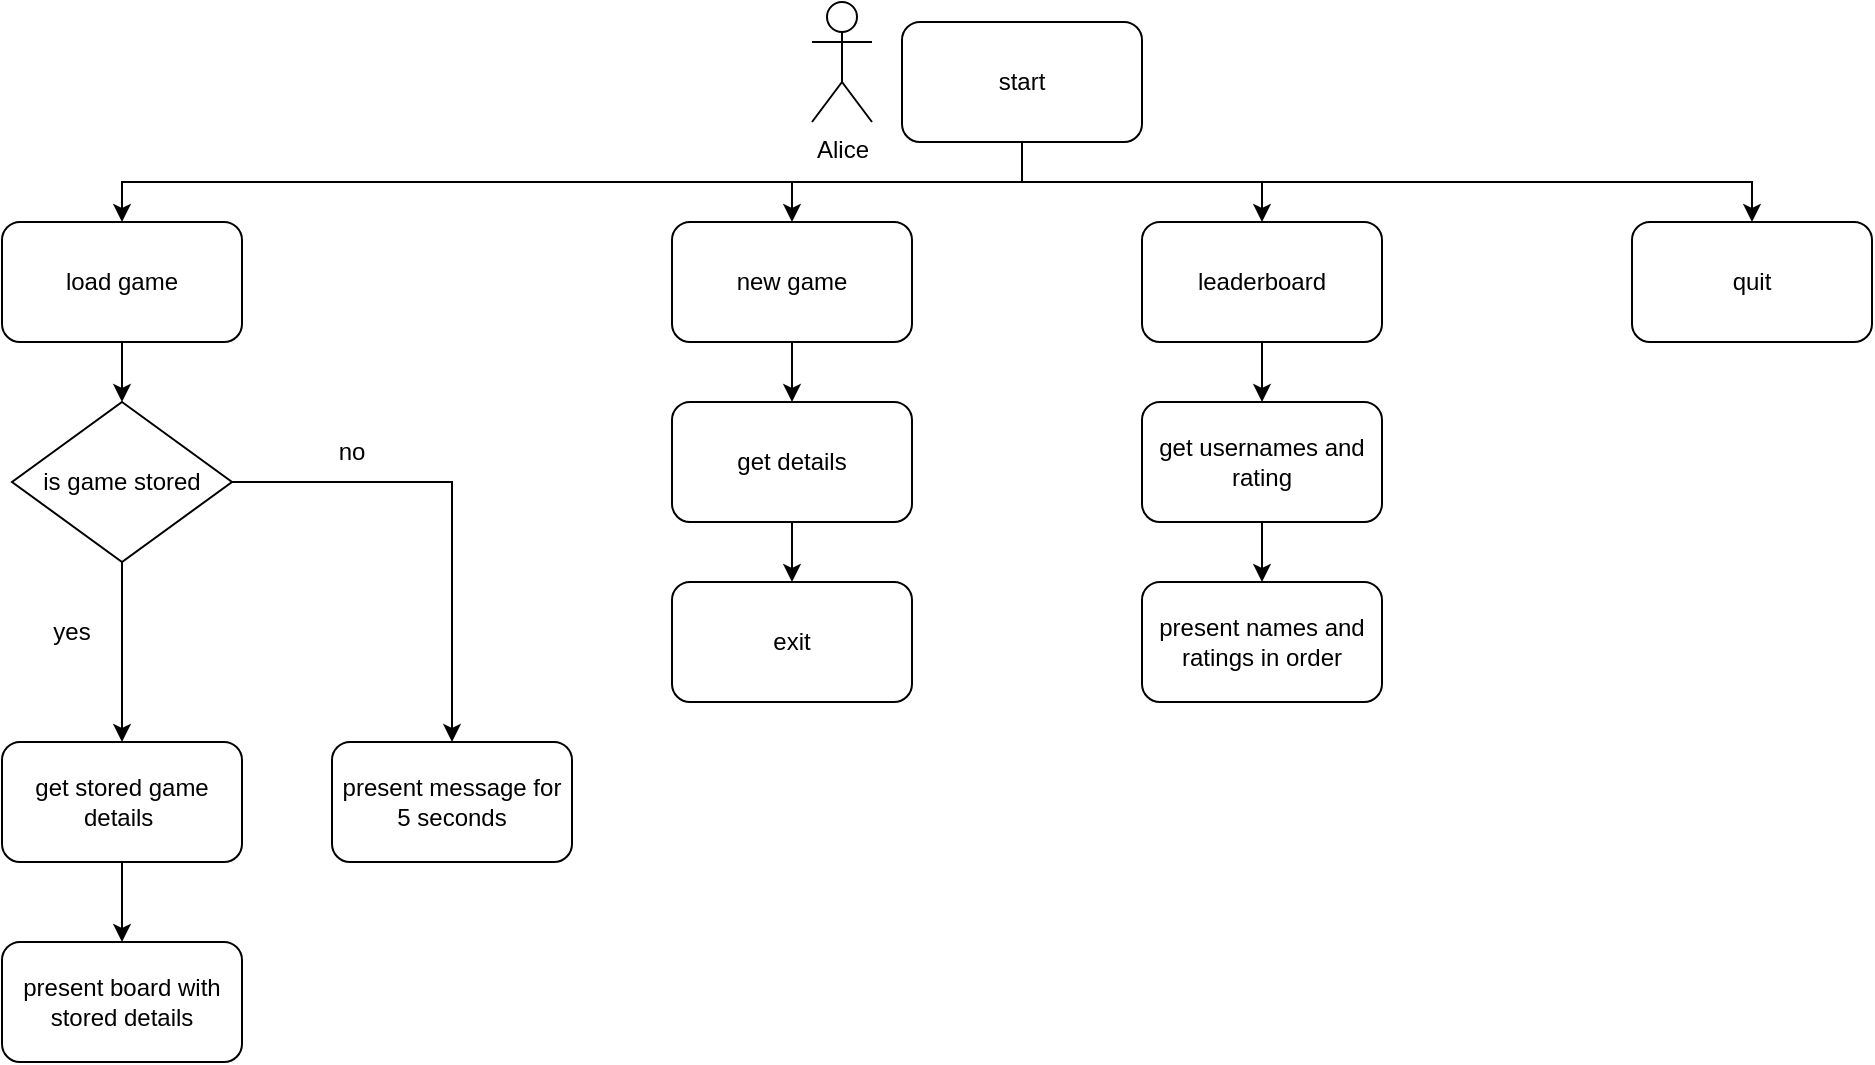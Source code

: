 <mxfile version="15.6.6" type="github">
  <diagram id="RePcvV-Nt9we-_p8wogs" name="Page-1">
    <mxGraphModel dx="2272" dy="794" grid="1" gridSize="10" guides="1" tooltips="1" connect="1" arrows="1" fold="1" page="1" pageScale="1" pageWidth="850" pageHeight="1100" math="0" shadow="0">
      <root>
        <mxCell id="0" />
        <mxCell id="1" parent="0" />
        <mxCell id="9h44fmpicld-Fqoxd7rJ-7" style="edgeStyle=orthogonalEdgeStyle;rounded=0;orthogonalLoop=1;jettySize=auto;html=1;fontColor=default;" parent="1" source="9h44fmpicld-Fqoxd7rJ-1" target="9h44fmpicld-Fqoxd7rJ-3" edge="1">
          <mxGeometry relative="1" as="geometry" />
        </mxCell>
        <mxCell id="9h44fmpicld-Fqoxd7rJ-9" style="edgeStyle=orthogonalEdgeStyle;rounded=0;orthogonalLoop=1;jettySize=auto;html=1;labelBackgroundColor=default;fontColor=default;strokeColor=default;" parent="1" source="9h44fmpicld-Fqoxd7rJ-1" target="9h44fmpicld-Fqoxd7rJ-4" edge="1">
          <mxGeometry relative="1" as="geometry" />
        </mxCell>
        <mxCell id="9h44fmpicld-Fqoxd7rJ-10" style="edgeStyle=orthogonalEdgeStyle;rounded=0;orthogonalLoop=1;jettySize=auto;html=1;entryX=0.5;entryY=0;entryDx=0;entryDy=0;labelBackgroundColor=default;fontColor=default;strokeColor=default;" parent="1" source="9h44fmpicld-Fqoxd7rJ-1" target="9h44fmpicld-Fqoxd7rJ-6" edge="1">
          <mxGeometry relative="1" as="geometry">
            <Array as="points">
              <mxPoint x="425" y="110" />
              <mxPoint x="790" y="110" />
            </Array>
          </mxGeometry>
        </mxCell>
        <mxCell id="9h44fmpicld-Fqoxd7rJ-38" style="edgeStyle=orthogonalEdgeStyle;rounded=0;orthogonalLoop=1;jettySize=auto;html=1;labelBackgroundColor=default;fontColor=default;strokeColor=default;" parent="1" source="9h44fmpicld-Fqoxd7rJ-1" target="9h44fmpicld-Fqoxd7rJ-2" edge="1">
          <mxGeometry relative="1" as="geometry">
            <Array as="points">
              <mxPoint x="425" y="110" />
              <mxPoint x="-25" y="110" />
            </Array>
          </mxGeometry>
        </mxCell>
        <mxCell id="9h44fmpicld-Fqoxd7rJ-1" value="start" style="rounded=1;whiteSpace=wrap;html=1;fillColor=default;strokeColor=default;fontColor=default;" parent="1" vertex="1">
          <mxGeometry x="365" y="30" width="120" height="60" as="geometry" />
        </mxCell>
        <mxCell id="9h44fmpicld-Fqoxd7rJ-25" style="edgeStyle=orthogonalEdgeStyle;rounded=0;orthogonalLoop=1;jettySize=auto;html=1;labelBackgroundColor=default;fontColor=default;strokeColor=default;" parent="1" source="9h44fmpicld-Fqoxd7rJ-2" target="9h44fmpicld-Fqoxd7rJ-24" edge="1">
          <mxGeometry relative="1" as="geometry" />
        </mxCell>
        <mxCell id="9h44fmpicld-Fqoxd7rJ-2" value="load game" style="rounded=1;whiteSpace=wrap;html=1;fontColor=default;strokeColor=default;fillColor=default;labelBackgroundColor=default;" parent="1" vertex="1">
          <mxGeometry x="-85" y="130" width="120" height="60" as="geometry" />
        </mxCell>
        <mxCell id="9h44fmpicld-Fqoxd7rJ-13" style="edgeStyle=orthogonalEdgeStyle;rounded=0;orthogonalLoop=1;jettySize=auto;html=1;labelBackgroundColor=default;fontColor=default;strokeColor=default;" parent="1" source="9h44fmpicld-Fqoxd7rJ-3" target="9h44fmpicld-Fqoxd7rJ-12" edge="1">
          <mxGeometry relative="1" as="geometry" />
        </mxCell>
        <mxCell id="9h44fmpicld-Fqoxd7rJ-3" value="new game" style="rounded=1;whiteSpace=wrap;html=1;fontColor=default;strokeColor=default;fillColor=default;" parent="1" vertex="1">
          <mxGeometry x="250" y="130" width="120" height="60" as="geometry" />
        </mxCell>
        <mxCell id="9h44fmpicld-Fqoxd7rJ-19" style="edgeStyle=orthogonalEdgeStyle;rounded=0;orthogonalLoop=1;jettySize=auto;html=1;labelBackgroundColor=default;fontColor=default;strokeColor=default;" parent="1" source="9h44fmpicld-Fqoxd7rJ-4" target="9h44fmpicld-Fqoxd7rJ-16" edge="1">
          <mxGeometry relative="1" as="geometry" />
        </mxCell>
        <mxCell id="9h44fmpicld-Fqoxd7rJ-4" value="leaderboard" style="rounded=1;whiteSpace=wrap;html=1;fontColor=default;strokeColor=default;fillColor=default;" parent="1" vertex="1">
          <mxGeometry x="485" y="130" width="120" height="60" as="geometry" />
        </mxCell>
        <mxCell id="9h44fmpicld-Fqoxd7rJ-6" value="quit" style="rounded=1;whiteSpace=wrap;html=1;fontColor=default;strokeColor=default;fillColor=default;" parent="1" vertex="1">
          <mxGeometry x="730" y="130" width="120" height="60" as="geometry" />
        </mxCell>
        <mxCell id="9h44fmpicld-Fqoxd7rJ-15" style="edgeStyle=orthogonalEdgeStyle;rounded=0;orthogonalLoop=1;jettySize=auto;html=1;labelBackgroundColor=default;fontColor=default;strokeColor=default;" parent="1" source="9h44fmpicld-Fqoxd7rJ-12" target="9h44fmpicld-Fqoxd7rJ-14" edge="1">
          <mxGeometry relative="1" as="geometry" />
        </mxCell>
        <mxCell id="9h44fmpicld-Fqoxd7rJ-12" value="get details" style="rounded=1;whiteSpace=wrap;html=1;fontColor=default;strokeColor=default;fillColor=default;" parent="1" vertex="1">
          <mxGeometry x="250" y="220" width="120" height="60" as="geometry" />
        </mxCell>
        <mxCell id="9h44fmpicld-Fqoxd7rJ-14" value="exit" style="rounded=1;whiteSpace=wrap;html=1;fontColor=default;strokeColor=default;fillColor=default;" parent="1" vertex="1">
          <mxGeometry x="250" y="310" width="120" height="60" as="geometry" />
        </mxCell>
        <mxCell id="9h44fmpicld-Fqoxd7rJ-20" style="edgeStyle=orthogonalEdgeStyle;rounded=0;orthogonalLoop=1;jettySize=auto;html=1;labelBackgroundColor=default;fontColor=default;strokeColor=default;" parent="1" source="9h44fmpicld-Fqoxd7rJ-16" target="9h44fmpicld-Fqoxd7rJ-18" edge="1">
          <mxGeometry relative="1" as="geometry" />
        </mxCell>
        <mxCell id="9h44fmpicld-Fqoxd7rJ-16" value="get usernames and rating" style="rounded=1;whiteSpace=wrap;html=1;fontColor=default;strokeColor=default;fillColor=default;" parent="1" vertex="1">
          <mxGeometry x="485" y="220" width="120" height="60" as="geometry" />
        </mxCell>
        <mxCell id="9h44fmpicld-Fqoxd7rJ-18" value="present names and ratings in order" style="rounded=1;whiteSpace=wrap;html=1;fontColor=default;strokeColor=default;fillColor=default;" parent="1" vertex="1">
          <mxGeometry x="485" y="310" width="120" height="60" as="geometry" />
        </mxCell>
        <mxCell id="9h44fmpicld-Fqoxd7rJ-28" style="edgeStyle=orthogonalEdgeStyle;rounded=0;orthogonalLoop=1;jettySize=auto;html=1;labelBackgroundColor=default;fontColor=default;strokeColor=default;" parent="1" source="9h44fmpicld-Fqoxd7rJ-24" target="9h44fmpicld-Fqoxd7rJ-27" edge="1">
          <mxGeometry relative="1" as="geometry" />
        </mxCell>
        <mxCell id="9h44fmpicld-Fqoxd7rJ-35" style="edgeStyle=orthogonalEdgeStyle;rounded=0;orthogonalLoop=1;jettySize=auto;html=1;labelBackgroundColor=default;fontColor=default;strokeColor=default;" parent="1" source="9h44fmpicld-Fqoxd7rJ-24" target="9h44fmpicld-Fqoxd7rJ-34" edge="1">
          <mxGeometry relative="1" as="geometry" />
        </mxCell>
        <mxCell id="9h44fmpicld-Fqoxd7rJ-24" value="is game stored" style="rhombus;whiteSpace=wrap;html=1;fontColor=default;strokeColor=default;fillColor=default;labelBackgroundColor=default;" parent="1" vertex="1">
          <mxGeometry x="-80" y="220" width="110" height="80" as="geometry" />
        </mxCell>
        <mxCell id="9h44fmpicld-Fqoxd7rJ-27" value="present message for 5 seconds" style="rounded=1;whiteSpace=wrap;html=1;labelBackgroundColor=default;fontColor=default;strokeColor=default;fillColor=default;" parent="1" vertex="1">
          <mxGeometry x="80" y="390" width="120" height="60" as="geometry" />
        </mxCell>
        <mxCell id="9h44fmpicld-Fqoxd7rJ-29" value="no" style="text;html=1;strokeColor=none;fillColor=none;align=center;verticalAlign=middle;whiteSpace=wrap;rounded=0;labelBackgroundColor=default;fontColor=default;" parent="1" vertex="1">
          <mxGeometry x="60" y="230" width="60" height="30" as="geometry" />
        </mxCell>
        <mxCell id="9h44fmpicld-Fqoxd7rJ-37" style="edgeStyle=orthogonalEdgeStyle;rounded=0;orthogonalLoop=1;jettySize=auto;html=1;labelBackgroundColor=default;fontColor=default;strokeColor=default;" parent="1" source="9h44fmpicld-Fqoxd7rJ-34" target="9h44fmpicld-Fqoxd7rJ-36" edge="1">
          <mxGeometry relative="1" as="geometry" />
        </mxCell>
        <mxCell id="9h44fmpicld-Fqoxd7rJ-34" value="get stored game details&amp;nbsp;" style="rounded=1;whiteSpace=wrap;html=1;labelBackgroundColor=default;fontColor=default;strokeColor=default;fillColor=default;" parent="1" vertex="1">
          <mxGeometry x="-85" y="390" width="120" height="60" as="geometry" />
        </mxCell>
        <mxCell id="9h44fmpicld-Fqoxd7rJ-36" value="present board with stored details" style="rounded=1;whiteSpace=wrap;html=1;labelBackgroundColor=default;fontColor=default;strokeColor=default;fillColor=default;" parent="1" vertex="1">
          <mxGeometry x="-85" y="490" width="120" height="60" as="geometry" />
        </mxCell>
        <mxCell id="DXepvm1jYD39emYCsP_6-1" value="Alice" style="shape=umlActor;verticalLabelPosition=bottom;verticalAlign=top;html=1;outlineConnect=0;labelBackgroundColor=default;fontColor=default;strokeColor=default;fillColor=default;" vertex="1" parent="1">
          <mxGeometry x="320" y="20" width="30" height="60" as="geometry" />
        </mxCell>
        <mxCell id="DXepvm1jYD39emYCsP_6-3" value="yes" style="text;html=1;strokeColor=none;fillColor=none;align=center;verticalAlign=middle;whiteSpace=wrap;rounded=0;labelBackgroundColor=default;fontColor=default;" vertex="1" parent="1">
          <mxGeometry x="-80" y="320" width="60" height="30" as="geometry" />
        </mxCell>
      </root>
    </mxGraphModel>
  </diagram>
</mxfile>
